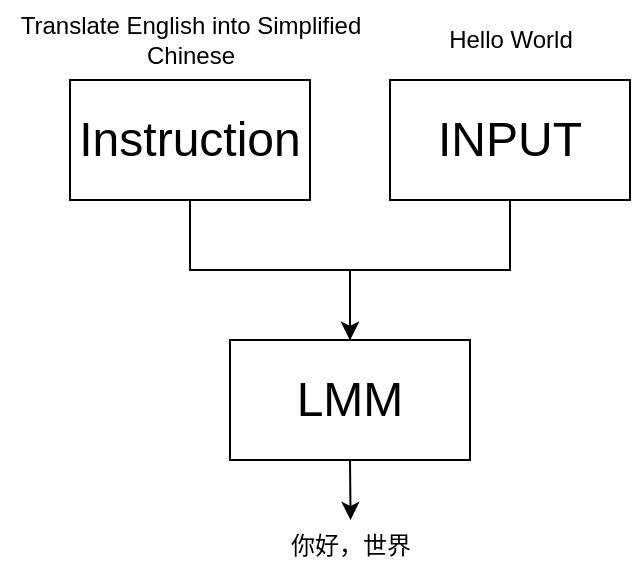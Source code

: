 <mxfile version="22.0.4" type="github">
  <diagram name="第 1 页" id="CtQ_s-pGWc7jnwbh1haV">
    <mxGraphModel dx="698" dy="466" grid="1" gridSize="10" guides="1" tooltips="1" connect="1" arrows="1" fold="1" page="1" pageScale="1" pageWidth="827" pageHeight="1169" math="0" shadow="0">
      <root>
        <mxCell id="0" />
        <mxCell id="1" parent="0" />
        <mxCell id="-B8KI2uHbG9VGSkMeqf5-10" style="edgeStyle=orthogonalEdgeStyle;rounded=0;orthogonalLoop=1;jettySize=auto;html=1;entryX=0.5;entryY=0;entryDx=0;entryDy=0;" edge="1" parent="1" source="-B8KI2uHbG9VGSkMeqf5-2" target="-B8KI2uHbG9VGSkMeqf5-7">
          <mxGeometry relative="1" as="geometry" />
        </mxCell>
        <mxCell id="-B8KI2uHbG9VGSkMeqf5-2" value="&lt;font style=&quot;font-size: 24px;&quot;&gt;INPUT&lt;/font&gt;" style="whiteSpace=wrap;html=1;" vertex="1" parent="1">
          <mxGeometry x="360" y="140" width="120" height="60" as="geometry" />
        </mxCell>
        <mxCell id="-B8KI2uHbG9VGSkMeqf5-8" style="edgeStyle=orthogonalEdgeStyle;rounded=0;orthogonalLoop=1;jettySize=auto;html=1;entryX=0.5;entryY=0;entryDx=0;entryDy=0;" edge="1" parent="1" source="-B8KI2uHbG9VGSkMeqf5-3" target="-B8KI2uHbG9VGSkMeqf5-7">
          <mxGeometry relative="1" as="geometry" />
        </mxCell>
        <mxCell id="-B8KI2uHbG9VGSkMeqf5-3" value="&lt;font style=&quot;font-size: 24px;&quot;&gt;Instruction&lt;/font&gt;" style="whiteSpace=wrap;html=1;" vertex="1" parent="1">
          <mxGeometry x="200" y="140" width="120" height="60" as="geometry" />
        </mxCell>
        <mxCell id="-B8KI2uHbG9VGSkMeqf5-13" style="edgeStyle=orthogonalEdgeStyle;rounded=0;orthogonalLoop=1;jettySize=auto;html=1;exitX=0.5;exitY=1;exitDx=0;exitDy=0;" edge="1" parent="1" source="-B8KI2uHbG9VGSkMeqf5-7">
          <mxGeometry relative="1" as="geometry">
            <mxPoint x="340.286" y="360" as="targetPoint" />
          </mxGeometry>
        </mxCell>
        <mxCell id="-B8KI2uHbG9VGSkMeqf5-7" value="&lt;font style=&quot;font-size: 24px;&quot;&gt;LMM&lt;/font&gt;" style="whiteSpace=wrap;html=1;" vertex="1" parent="1">
          <mxGeometry x="280" y="270" width="120" height="60" as="geometry" />
        </mxCell>
        <mxCell id="-B8KI2uHbG9VGSkMeqf5-11" value="&lt;div&gt;Translate English into Simplified&lt;/div&gt;&lt;div&gt;Chinese&lt;/div&gt;" style="text;html=1;align=center;verticalAlign=middle;resizable=0;points=[];autosize=1;strokeColor=none;fillColor=none;" vertex="1" parent="1">
          <mxGeometry x="165" y="100" width="190" height="40" as="geometry" />
        </mxCell>
        <mxCell id="-B8KI2uHbG9VGSkMeqf5-12" value="Hello World" style="text;html=1;align=center;verticalAlign=middle;resizable=0;points=[];autosize=1;strokeColor=none;fillColor=none;" vertex="1" parent="1">
          <mxGeometry x="375" y="105" width="90" height="30" as="geometry" />
        </mxCell>
        <mxCell id="-B8KI2uHbG9VGSkMeqf5-14" value="你好，世界" style="text;html=1;align=center;verticalAlign=middle;resizable=0;points=[];autosize=1;strokeColor=none;fillColor=none;" vertex="1" parent="1">
          <mxGeometry x="300" y="358" width="80" height="30" as="geometry" />
        </mxCell>
      </root>
    </mxGraphModel>
  </diagram>
</mxfile>
